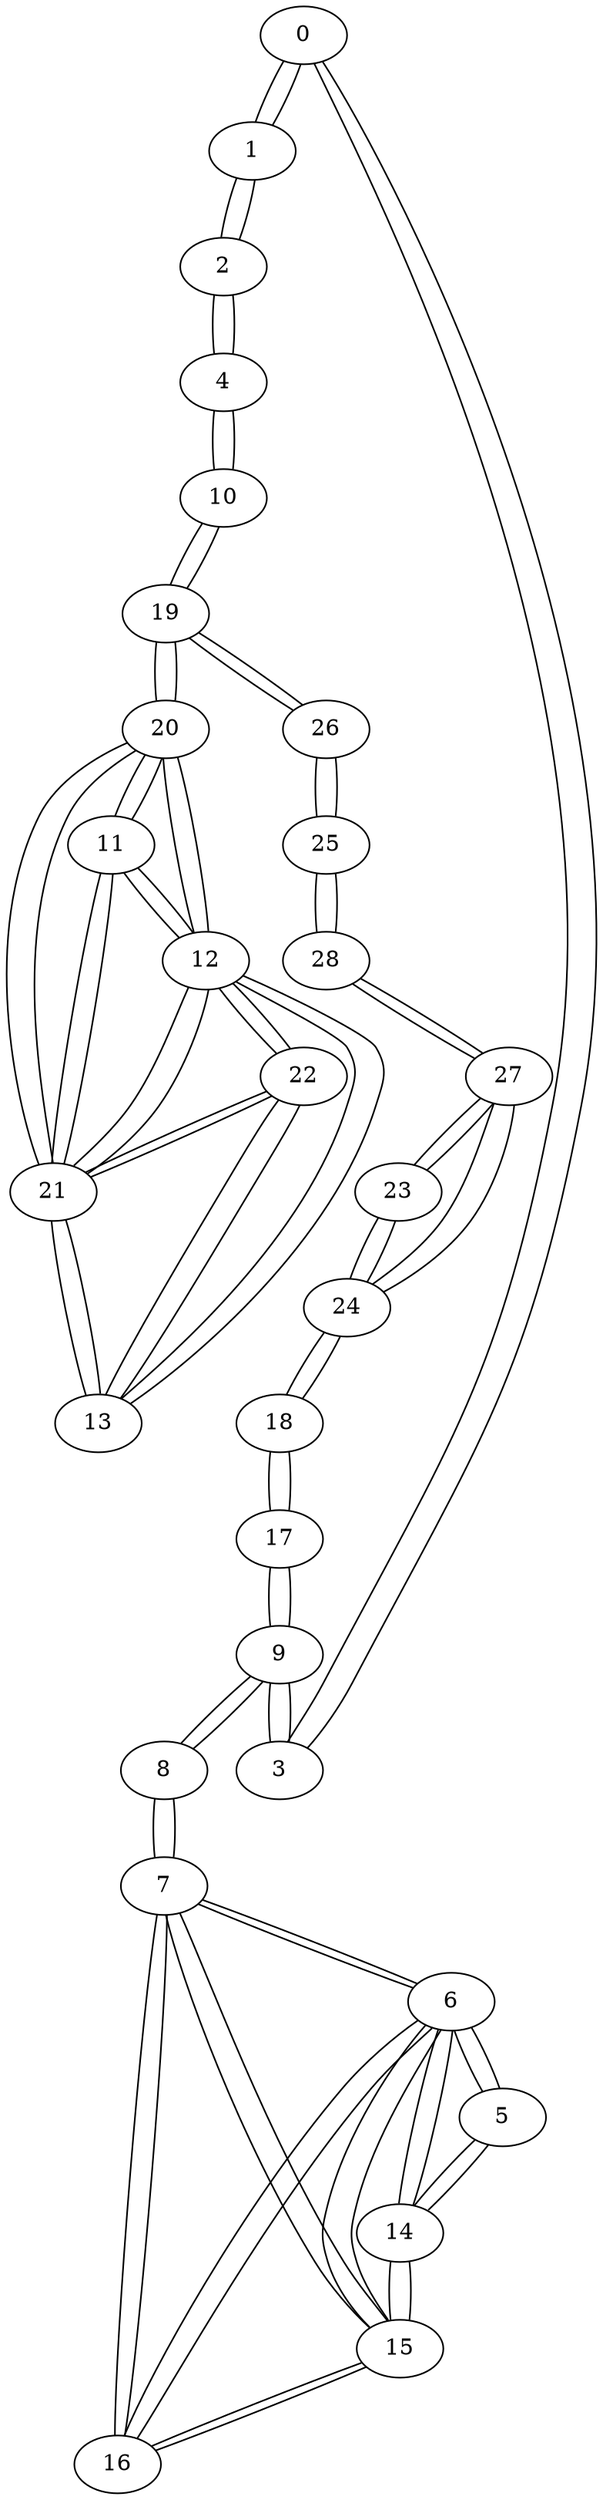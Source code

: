 graph G {
0 [x = -7.33658, y = -0.315074, z = 0.080802];
1 [x = -6.5641, y = -0.714664, z = 0.0807311];
2 [x = -5.85823, y = -0.439926, z = 0.0805736];
3 [x = -7.61289, y = 0.539506, z = 0.0805994];
4 [x = -4.68405, y = 0.477822, z = 0.0804324];
5 [x = -12.3695, y = 1.87171, z = 0.0804122];
6 [x = -11.2807, y = 1.75686, z = 0.0806277];
7 [x = -10.3066, y = 1.72881, z = 0.0804984];
8 [x = -9.51508, y = 1.49742, z = 0.0807654];
9 [x = -8.62031, y = 1.51972, z = 0.0805475];
10 [x = -4.37286, y = 1.52702, z = 0.0806143];
11 [x = -1.02526, y = 1.90251, z = 0.0804863];
12 [x = -0.657268, y = 1.74689, z = 0.080486];
13 [x = 0.0720466, y = 1.97314, z = 0.08056];
14 [x = -12.2876, y = 2.02322, z = 0.0802135];
15 [x = -11.1012, y = 2.14668, z = 0.0804179];
16 [x = -10.6434, y = 2.28939, z = 0.0808006];
17 [x = -8.10893, y = 2.20548, z = 0.0804979];
18 [x = -7.93938, y = 2.62216, z = 0.0804833];
19 [x = -4.24404, y = 2.51735, z = 0.0805167];
20 [x = -1.04051, y = 2.05283, z = 0.0805378];
21 [x = -0.683897, y = 2.17248, z = 0.0803879];
22 [x = 0.15648, y = 2.18502, z = 0.0803679];
23 [x = -8.01943, y = 3.74696, z = 0.0808946];
24 [x = -7.93639, y = 3.55613, z = 0.0805595];
25 [x = -5.5374, y = 3.80745, z = 0.0804905];
26 [x = -4.54046, y = 3.41045, z = 0.0802793];
27 [x = -7.48045, y = 4.07337, z = 0.0803803];
28 [x = -6.55601, y = 4.13154, z = 0.0805808];
0--1  [weight = "0.869706"];
0--3  [weight = "0.898141"];
1--2  [weight = "0.757457"];
1--0  [weight = "0.869706"];
2--1  [weight = "0.757457"];
3--0  [weight = "0.898141"];
5--14  [weight = "0.172216"];
6--15  [weight = "0.429191"];
6--16  [weight = "0.830553"];
6--7  [weight = "0.974512"];
7--16  [weight = "0.653951"];
7--8  [weight = "0.824656"];
7--15  [weight = "0.897731"];
7--6  [weight = "0.974512"];
8--7  [weight = "0.824656"];
8--9  [weight = "0.895046"];
9--17  [weight = "0.85544"];
9--8  [weight = "0.895046"];
10--19  [weight = "0.998666"];
11--20  [weight = "0.151094"];
11--12  [weight = "0.399549"];
11--21  [weight = "0.435216"];
12--11  [weight = "0.399549"];
12--21  [weight = "0.426424"];
12--20  [weight = "0.490388"];
12--13  [weight = "0.763602"];
12--22  [weight = "0.924201"];
13--22  [weight = "0.228089"];
13--12  [weight = "0.763602"];
13--21  [weight = "0.781785"];
14--5  [weight = "0.172216"];
15--6  [weight = "0.429191"];
15--16  [weight = "0.479525"];
15--7  [weight = "0.897731"];
16--15  [weight = "0.479525"];
16--7  [weight = "0.653951"];
16--6  [weight = "0.830553"];
17--18  [weight = "0.449859"];
17--9  [weight = "0.85544"];
18--17  [weight = "0.449859"];
18--24  [weight = "0.933971"];
19--26  [weight = "0.941014"];
19--10  [weight = "0.998666"];
20--11  [weight = "0.151094"];
20--21  [weight = "0.376152"];
20--12  [weight = "0.490388"];
21--20  [weight = "0.376152"];
21--12  [weight = "0.426424"];
21--11  [weight = "0.435216"];
21--13  [weight = "0.781785"];
21--22  [weight = "0.840471"];
22--13  [weight = "0.228089"];
22--21  [weight = "0.840471"];
22--12  [weight = "0.924201"];
23--24  [weight = "0.208115"];
23--27  [weight = "0.630114"];
24--23  [weight = "0.208115"];
24--27  [weight = "0.689511"];
24--18  [weight = "0.933971"];
26--19  [weight = "0.941014"];
27--23  [weight = "0.630114"];
27--24  [weight = "0.689511"];
27--28  [weight = "0.92627"];
28--27  [weight = "0.92627"];
4--10  [weight = "1.09471"];
5--6  [weight = "1.09516"];
6--14  [weight = "1.04187"];
6--5  [weight = "1.09515"];
10--4  [weight = "1.0947"];
14--6  [weight = "1.04189"];
14--15  [weight = "1.19318"];
15--14  [weight = "1.19316"];
25--28  [weight = "1.06927"];
25--26  [weight = "1.0734"];
26--25  [weight = "1.07341"];
28--25  [weight = "1.06926"];
2--4  [weight = "1.49052"];
3--9  [weight = "1.40586"];
4--2  [weight = "1.49053"];
9--3  [weight = "1.40586"];
19--20  [weight = "3.23714"];
20--19  [weight = "3.23714"];
}
